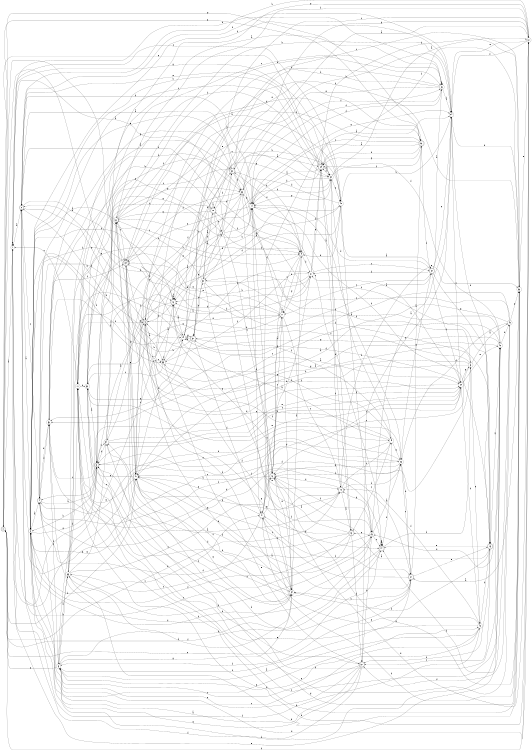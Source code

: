 digraph n45_1 {
__start0 [label="" shape="none"];

rankdir=LR;
size="8,5";

s0 [style="rounded,filled", color="black", fillcolor="white" shape="doublecircle", label="0"];
s1 [style="filled", color="black", fillcolor="white" shape="circle", label="1"];
s2 [style="rounded,filled", color="black", fillcolor="white" shape="doublecircle", label="2"];
s3 [style="filled", color="black", fillcolor="white" shape="circle", label="3"];
s4 [style="rounded,filled", color="black", fillcolor="white" shape="doublecircle", label="4"];
s5 [style="rounded,filled", color="black", fillcolor="white" shape="doublecircle", label="5"];
s6 [style="rounded,filled", color="black", fillcolor="white" shape="doublecircle", label="6"];
s7 [style="filled", color="black", fillcolor="white" shape="circle", label="7"];
s8 [style="filled", color="black", fillcolor="white" shape="circle", label="8"];
s9 [style="rounded,filled", color="black", fillcolor="white" shape="doublecircle", label="9"];
s10 [style="rounded,filled", color="black", fillcolor="white" shape="doublecircle", label="10"];
s11 [style="filled", color="black", fillcolor="white" shape="circle", label="11"];
s12 [style="rounded,filled", color="black", fillcolor="white" shape="doublecircle", label="12"];
s13 [style="rounded,filled", color="black", fillcolor="white" shape="doublecircle", label="13"];
s14 [style="filled", color="black", fillcolor="white" shape="circle", label="14"];
s15 [style="rounded,filled", color="black", fillcolor="white" shape="doublecircle", label="15"];
s16 [style="rounded,filled", color="black", fillcolor="white" shape="doublecircle", label="16"];
s17 [style="filled", color="black", fillcolor="white" shape="circle", label="17"];
s18 [style="rounded,filled", color="black", fillcolor="white" shape="doublecircle", label="18"];
s19 [style="filled", color="black", fillcolor="white" shape="circle", label="19"];
s20 [style="filled", color="black", fillcolor="white" shape="circle", label="20"];
s21 [style="filled", color="black", fillcolor="white" shape="circle", label="21"];
s22 [style="rounded,filled", color="black", fillcolor="white" shape="doublecircle", label="22"];
s23 [style="filled", color="black", fillcolor="white" shape="circle", label="23"];
s24 [style="filled", color="black", fillcolor="white" shape="circle", label="24"];
s25 [style="filled", color="black", fillcolor="white" shape="circle", label="25"];
s26 [style="filled", color="black", fillcolor="white" shape="circle", label="26"];
s27 [style="rounded,filled", color="black", fillcolor="white" shape="doublecircle", label="27"];
s28 [style="rounded,filled", color="black", fillcolor="white" shape="doublecircle", label="28"];
s29 [style="rounded,filled", color="black", fillcolor="white" shape="doublecircle", label="29"];
s30 [style="filled", color="black", fillcolor="white" shape="circle", label="30"];
s31 [style="filled", color="black", fillcolor="white" shape="circle", label="31"];
s32 [style="rounded,filled", color="black", fillcolor="white" shape="doublecircle", label="32"];
s33 [style="filled", color="black", fillcolor="white" shape="circle", label="33"];
s34 [style="filled", color="black", fillcolor="white" shape="circle", label="34"];
s35 [style="filled", color="black", fillcolor="white" shape="circle", label="35"];
s36 [style="filled", color="black", fillcolor="white" shape="circle", label="36"];
s37 [style="rounded,filled", color="black", fillcolor="white" shape="doublecircle", label="37"];
s38 [style="filled", color="black", fillcolor="white" shape="circle", label="38"];
s39 [style="rounded,filled", color="black", fillcolor="white" shape="doublecircle", label="39"];
s40 [style="filled", color="black", fillcolor="white" shape="circle", label="40"];
s41 [style="filled", color="black", fillcolor="white" shape="circle", label="41"];
s42 [style="filled", color="black", fillcolor="white" shape="circle", label="42"];
s43 [style="filled", color="black", fillcolor="white" shape="circle", label="43"];
s44 [style="rounded,filled", color="black", fillcolor="white" shape="doublecircle", label="44"];
s45 [style="filled", color="black", fillcolor="white" shape="circle", label="45"];
s46 [style="filled", color="black", fillcolor="white" shape="circle", label="46"];
s47 [style="rounded,filled", color="black", fillcolor="white" shape="doublecircle", label="47"];
s48 [style="filled", color="black", fillcolor="white" shape="circle", label="48"];
s49 [style="filled", color="black", fillcolor="white" shape="circle", label="49"];
s50 [style="filled", color="black", fillcolor="white" shape="circle", label="50"];
s51 [style="rounded,filled", color="black", fillcolor="white" shape="doublecircle", label="51"];
s52 [style="filled", color="black", fillcolor="white" shape="circle", label="52"];
s53 [style="filled", color="black", fillcolor="white" shape="circle", label="53"];
s54 [style="filled", color="black", fillcolor="white" shape="circle", label="54"];
s55 [style="filled", color="black", fillcolor="white" shape="circle", label="55"];
s0 -> s1 [label="a"];
s0 -> s41 [label="b"];
s0 -> s9 [label="c"];
s0 -> s12 [label="d"];
s0 -> s28 [label="e"];
s0 -> s44 [label="f"];
s0 -> s28 [label="g"];
s1 -> s2 [label="a"];
s1 -> s23 [label="b"];
s1 -> s26 [label="c"];
s1 -> s5 [label="d"];
s1 -> s1 [label="e"];
s1 -> s48 [label="f"];
s1 -> s40 [label="g"];
s2 -> s3 [label="a"];
s2 -> s39 [label="b"];
s2 -> s26 [label="c"];
s2 -> s14 [label="d"];
s2 -> s30 [label="e"];
s2 -> s9 [label="f"];
s2 -> s55 [label="g"];
s3 -> s4 [label="a"];
s3 -> s42 [label="b"];
s3 -> s47 [label="c"];
s3 -> s55 [label="d"];
s3 -> s5 [label="e"];
s3 -> s19 [label="f"];
s3 -> s41 [label="g"];
s4 -> s5 [label="a"];
s4 -> s6 [label="b"];
s4 -> s2 [label="c"];
s4 -> s25 [label="d"];
s4 -> s48 [label="e"];
s4 -> s53 [label="f"];
s4 -> s44 [label="g"];
s5 -> s6 [label="a"];
s5 -> s3 [label="b"];
s5 -> s53 [label="c"];
s5 -> s46 [label="d"];
s5 -> s43 [label="e"];
s5 -> s54 [label="f"];
s5 -> s33 [label="g"];
s6 -> s7 [label="a"];
s6 -> s40 [label="b"];
s6 -> s14 [label="c"];
s6 -> s40 [label="d"];
s6 -> s17 [label="e"];
s6 -> s20 [label="f"];
s6 -> s44 [label="g"];
s7 -> s8 [label="a"];
s7 -> s34 [label="b"];
s7 -> s55 [label="c"];
s7 -> s36 [label="d"];
s7 -> s8 [label="e"];
s7 -> s49 [label="f"];
s7 -> s2 [label="g"];
s8 -> s1 [label="a"];
s8 -> s9 [label="b"];
s8 -> s16 [label="c"];
s8 -> s30 [label="d"];
s8 -> s6 [label="e"];
s8 -> s14 [label="f"];
s8 -> s32 [label="g"];
s9 -> s10 [label="a"];
s9 -> s35 [label="b"];
s9 -> s16 [label="c"];
s9 -> s21 [label="d"];
s9 -> s17 [label="e"];
s9 -> s32 [label="f"];
s9 -> s17 [label="g"];
s10 -> s10 [label="a"];
s10 -> s11 [label="b"];
s10 -> s8 [label="c"];
s10 -> s32 [label="d"];
s10 -> s19 [label="e"];
s10 -> s25 [label="f"];
s10 -> s38 [label="g"];
s11 -> s12 [label="a"];
s11 -> s52 [label="b"];
s11 -> s1 [label="c"];
s11 -> s33 [label="d"];
s11 -> s31 [label="e"];
s11 -> s6 [label="f"];
s11 -> s14 [label="g"];
s12 -> s13 [label="a"];
s12 -> s26 [label="b"];
s12 -> s49 [label="c"];
s12 -> s16 [label="d"];
s12 -> s36 [label="e"];
s12 -> s55 [label="f"];
s12 -> s54 [label="g"];
s13 -> s14 [label="a"];
s13 -> s51 [label="b"];
s13 -> s2 [label="c"];
s13 -> s5 [label="d"];
s13 -> s29 [label="e"];
s13 -> s3 [label="f"];
s13 -> s47 [label="g"];
s14 -> s2 [label="a"];
s14 -> s15 [label="b"];
s14 -> s44 [label="c"];
s14 -> s23 [label="d"];
s14 -> s39 [label="e"];
s14 -> s47 [label="f"];
s14 -> s24 [label="g"];
s15 -> s16 [label="a"];
s15 -> s34 [label="b"];
s15 -> s51 [label="c"];
s15 -> s24 [label="d"];
s15 -> s44 [label="e"];
s15 -> s51 [label="f"];
s15 -> s42 [label="g"];
s16 -> s17 [label="a"];
s16 -> s41 [label="b"];
s16 -> s17 [label="c"];
s16 -> s31 [label="d"];
s16 -> s36 [label="e"];
s16 -> s26 [label="f"];
s16 -> s18 [label="g"];
s17 -> s17 [label="a"];
s17 -> s18 [label="b"];
s17 -> s12 [label="c"];
s17 -> s0 [label="d"];
s17 -> s39 [label="e"];
s17 -> s14 [label="f"];
s17 -> s34 [label="g"];
s18 -> s19 [label="a"];
s18 -> s18 [label="b"];
s18 -> s39 [label="c"];
s18 -> s3 [label="d"];
s18 -> s6 [label="e"];
s18 -> s18 [label="f"];
s18 -> s54 [label="g"];
s19 -> s20 [label="a"];
s19 -> s32 [label="b"];
s19 -> s37 [label="c"];
s19 -> s38 [label="d"];
s19 -> s2 [label="e"];
s19 -> s53 [label="f"];
s19 -> s30 [label="g"];
s20 -> s21 [label="a"];
s20 -> s48 [label="b"];
s20 -> s16 [label="c"];
s20 -> s4 [label="d"];
s20 -> s42 [label="e"];
s20 -> s5 [label="f"];
s20 -> s46 [label="g"];
s21 -> s11 [label="a"];
s21 -> s18 [label="b"];
s21 -> s22 [label="c"];
s21 -> s29 [label="d"];
s21 -> s29 [label="e"];
s21 -> s55 [label="f"];
s21 -> s11 [label="g"];
s22 -> s23 [label="a"];
s22 -> s21 [label="b"];
s22 -> s17 [label="c"];
s22 -> s14 [label="d"];
s22 -> s24 [label="e"];
s22 -> s20 [label="f"];
s22 -> s15 [label="g"];
s23 -> s24 [label="a"];
s23 -> s50 [label="b"];
s23 -> s52 [label="c"];
s23 -> s14 [label="d"];
s23 -> s10 [label="e"];
s23 -> s6 [label="f"];
s23 -> s23 [label="g"];
s24 -> s25 [label="a"];
s24 -> s38 [label="b"];
s24 -> s20 [label="c"];
s24 -> s3 [label="d"];
s24 -> s36 [label="e"];
s24 -> s2 [label="f"];
s24 -> s51 [label="g"];
s25 -> s26 [label="a"];
s25 -> s3 [label="b"];
s25 -> s44 [label="c"];
s25 -> s11 [label="d"];
s25 -> s13 [label="e"];
s25 -> s16 [label="f"];
s25 -> s12 [label="g"];
s26 -> s14 [label="a"];
s26 -> s27 [label="b"];
s26 -> s27 [label="c"];
s26 -> s4 [label="d"];
s26 -> s22 [label="e"];
s26 -> s4 [label="f"];
s26 -> s16 [label="g"];
s27 -> s28 [label="a"];
s27 -> s34 [label="b"];
s27 -> s41 [label="c"];
s27 -> s5 [label="d"];
s27 -> s15 [label="e"];
s27 -> s45 [label="f"];
s27 -> s53 [label="g"];
s28 -> s9 [label="a"];
s28 -> s18 [label="b"];
s28 -> s14 [label="c"];
s28 -> s29 [label="d"];
s28 -> s39 [label="e"];
s28 -> s22 [label="f"];
s28 -> s29 [label="g"];
s29 -> s14 [label="a"];
s29 -> s3 [label="b"];
s29 -> s4 [label="c"];
s29 -> s14 [label="d"];
s29 -> s0 [label="e"];
s29 -> s13 [label="f"];
s29 -> s30 [label="g"];
s30 -> s31 [label="a"];
s30 -> s12 [label="b"];
s30 -> s41 [label="c"];
s30 -> s29 [label="d"];
s30 -> s40 [label="e"];
s30 -> s28 [label="f"];
s30 -> s14 [label="g"];
s31 -> s32 [label="a"];
s31 -> s2 [label="b"];
s31 -> s37 [label="c"];
s31 -> s0 [label="d"];
s31 -> s24 [label="e"];
s31 -> s24 [label="f"];
s31 -> s5 [label="g"];
s32 -> s29 [label="a"];
s32 -> s9 [label="b"];
s32 -> s5 [label="c"];
s32 -> s15 [label="d"];
s32 -> s3 [label="e"];
s32 -> s33 [label="f"];
s32 -> s31 [label="g"];
s33 -> s18 [label="a"];
s33 -> s24 [label="b"];
s33 -> s34 [label="c"];
s33 -> s39 [label="d"];
s33 -> s50 [label="e"];
s33 -> s23 [label="f"];
s33 -> s14 [label="g"];
s34 -> s9 [label="a"];
s34 -> s35 [label="b"];
s34 -> s41 [label="c"];
s34 -> s6 [label="d"];
s34 -> s16 [label="e"];
s34 -> s47 [label="f"];
s34 -> s41 [label="g"];
s35 -> s23 [label="a"];
s35 -> s22 [label="b"];
s35 -> s16 [label="c"];
s35 -> s11 [label="d"];
s35 -> s36 [label="e"];
s35 -> s25 [label="f"];
s35 -> s54 [label="g"];
s36 -> s27 [label="a"];
s36 -> s29 [label="b"];
s36 -> s37 [label="c"];
s36 -> s11 [label="d"];
s36 -> s31 [label="e"];
s36 -> s29 [label="f"];
s36 -> s54 [label="g"];
s37 -> s19 [label="a"];
s37 -> s38 [label="b"];
s37 -> s50 [label="c"];
s37 -> s20 [label="d"];
s37 -> s19 [label="e"];
s37 -> s47 [label="f"];
s37 -> s52 [label="g"];
s38 -> s9 [label="a"];
s38 -> s23 [label="b"];
s38 -> s39 [label="c"];
s38 -> s3 [label="d"];
s38 -> s30 [label="e"];
s38 -> s31 [label="f"];
s38 -> s28 [label="g"];
s39 -> s40 [label="a"];
s39 -> s15 [label="b"];
s39 -> s30 [label="c"];
s39 -> s34 [label="d"];
s39 -> s41 [label="e"];
s39 -> s4 [label="f"];
s39 -> s41 [label="g"];
s40 -> s22 [label="a"];
s40 -> s24 [label="b"];
s40 -> s1 [label="c"];
s40 -> s33 [label="d"];
s40 -> s9 [label="e"];
s40 -> s18 [label="f"];
s40 -> s25 [label="g"];
s41 -> s27 [label="a"];
s41 -> s42 [label="b"];
s41 -> s6 [label="c"];
s41 -> s19 [label="d"];
s41 -> s52 [label="e"];
s41 -> s33 [label="f"];
s41 -> s11 [label="g"];
s42 -> s41 [label="a"];
s42 -> s43 [label="b"];
s42 -> s53 [label="c"];
s42 -> s25 [label="d"];
s42 -> s1 [label="e"];
s42 -> s29 [label="f"];
s42 -> s6 [label="g"];
s43 -> s41 [label="a"];
s43 -> s44 [label="b"];
s43 -> s50 [label="c"];
s43 -> s26 [label="d"];
s43 -> s36 [label="e"];
s43 -> s51 [label="f"];
s43 -> s53 [label="g"];
s44 -> s44 [label="a"];
s44 -> s45 [label="b"];
s44 -> s38 [label="c"];
s44 -> s46 [label="d"];
s44 -> s0 [label="e"];
s44 -> s49 [label="f"];
s44 -> s44 [label="g"];
s45 -> s35 [label="a"];
s45 -> s35 [label="b"];
s45 -> s7 [label="c"];
s45 -> s31 [label="d"];
s45 -> s0 [label="e"];
s45 -> s27 [label="f"];
s45 -> s34 [label="g"];
s46 -> s43 [label="a"];
s46 -> s38 [label="b"];
s46 -> s47 [label="c"];
s46 -> s33 [label="d"];
s46 -> s48 [label="e"];
s46 -> s37 [label="f"];
s46 -> s7 [label="g"];
s47 -> s24 [label="a"];
s47 -> s21 [label="b"];
s47 -> s35 [label="c"];
s47 -> s36 [label="d"];
s47 -> s41 [label="e"];
s47 -> s27 [label="f"];
s47 -> s16 [label="g"];
s48 -> s45 [label="a"];
s48 -> s15 [label="b"];
s48 -> s3 [label="c"];
s48 -> s45 [label="d"];
s48 -> s11 [label="e"];
s48 -> s12 [label="f"];
s48 -> s47 [label="g"];
s49 -> s18 [label="a"];
s49 -> s30 [label="b"];
s49 -> s13 [label="c"];
s49 -> s5 [label="d"];
s49 -> s39 [label="e"];
s49 -> s37 [label="f"];
s49 -> s26 [label="g"];
s50 -> s42 [label="a"];
s50 -> s40 [label="b"];
s50 -> s10 [label="c"];
s50 -> s46 [label="d"];
s50 -> s12 [label="e"];
s50 -> s38 [label="f"];
s50 -> s37 [label="g"];
s51 -> s3 [label="a"];
s51 -> s52 [label="b"];
s51 -> s45 [label="c"];
s51 -> s25 [label="d"];
s51 -> s45 [label="e"];
s51 -> s2 [label="f"];
s51 -> s3 [label="g"];
s52 -> s5 [label="a"];
s52 -> s30 [label="b"];
s52 -> s42 [label="c"];
s52 -> s10 [label="d"];
s52 -> s20 [label="e"];
s52 -> s33 [label="f"];
s52 -> s17 [label="g"];
s53 -> s32 [label="a"];
s53 -> s4 [label="b"];
s53 -> s45 [label="c"];
s53 -> s34 [label="d"];
s53 -> s8 [label="e"];
s53 -> s39 [label="f"];
s53 -> s32 [label="g"];
s54 -> s38 [label="a"];
s54 -> s18 [label="b"];
s54 -> s20 [label="c"];
s54 -> s5 [label="d"];
s54 -> s20 [label="e"];
s54 -> s34 [label="f"];
s54 -> s21 [label="g"];
s55 -> s18 [label="a"];
s55 -> s19 [label="b"];
s55 -> s52 [label="c"];
s55 -> s21 [label="d"];
s55 -> s51 [label="e"];
s55 -> s55 [label="f"];
s55 -> s49 [label="g"];

}